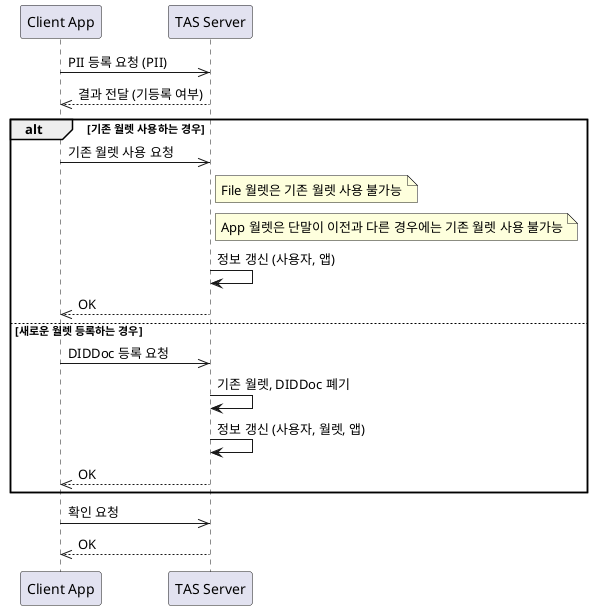 
@startuml
participant app as "Client App"
participant tas as "TAS Server"

app ->> tas : PII 등록 요청 (PII)
tas -->> app : 결과 전달 (기등록 여부)

alt 기존 월렛 사용하는 경우
    app ->> tas : 기존 월렛 사용 요청
   note right of tas : File 월렛은 기존 월렛 사용 불가능
   note right of tas : App 월렛은 단말이 이전과 다른 경우에는 기존 월렛 사용 불가능
    tas -> tas : 정보 갱신 (사용자, 앱)
    tas -->> app : OK
else 새로운 월렛 등록하는 경우
    app ->> tas : DIDDoc 등록 요청
    tas -> tas : 기존 월렛, DIDDoc 폐기
    tas -> tas : 정보 갱신 (사용자, 월렛, 앱)
    tas -->> app : OK
end

app ->> tas : 확인 요청
tas -->> app : OK
@enduml